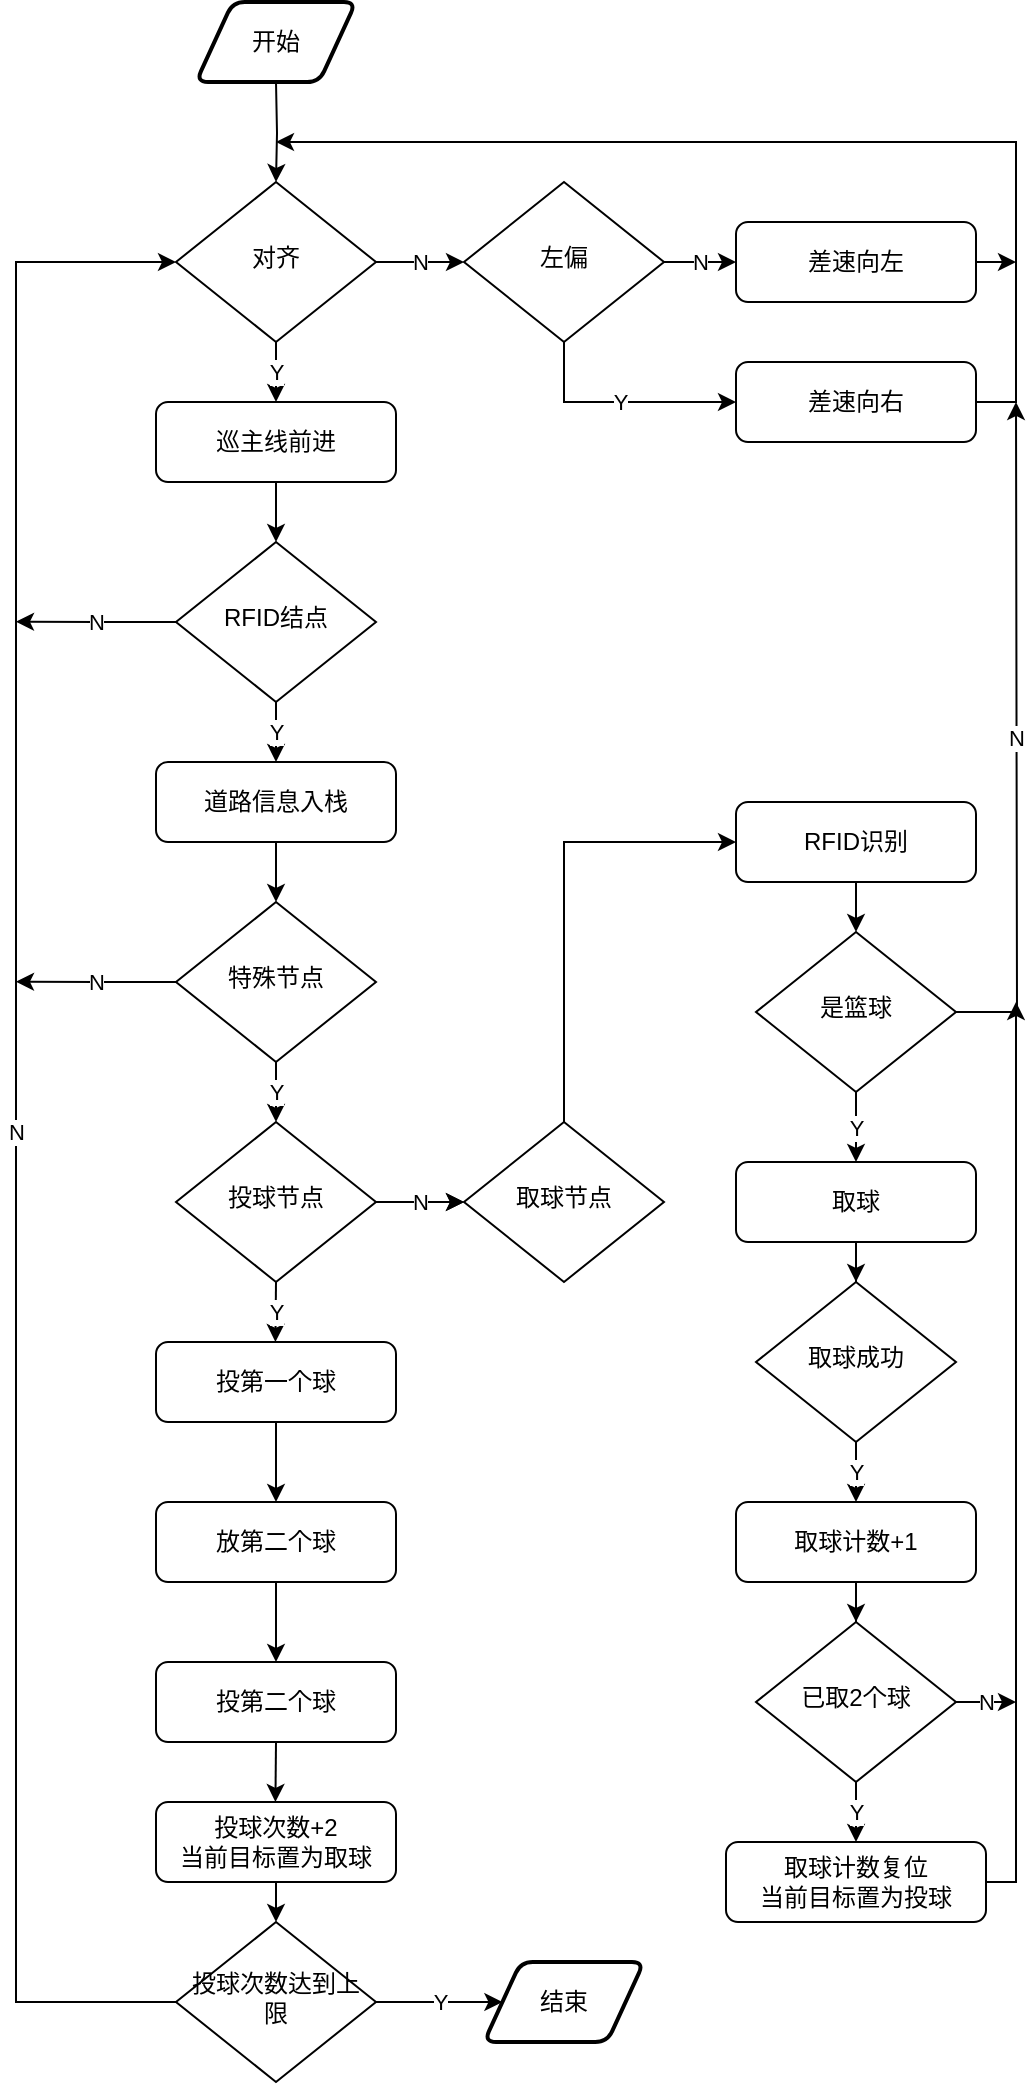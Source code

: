 <mxfile version="14.7.3" type="github">
  <diagram id="C5RBs43oDa-KdzZeNtuy" name="Page-1">
    <mxGraphModel dx="2438" dy="1100" grid="1" gridSize="10" guides="1" tooltips="1" connect="1" arrows="1" fold="1" page="1" pageScale="1" pageWidth="827" pageHeight="1169" math="0" shadow="0">
      <root>
        <mxCell id="WIyWlLk6GJQsqaUBKTNV-0" />
        <mxCell id="WIyWlLk6GJQsqaUBKTNV-1" parent="WIyWlLk6GJQsqaUBKTNV-0" />
        <mxCell id="DBsnDaotm98JNf1UNSsk-13" style="edgeStyle=orthogonalEdgeStyle;rounded=0;orthogonalLoop=1;jettySize=auto;html=1;exitX=0.5;exitY=1;exitDx=0;exitDy=0;entryX=0.5;entryY=0;entryDx=0;entryDy=0;" parent="WIyWlLk6GJQsqaUBKTNV-1" target="WIyWlLk6GJQsqaUBKTNV-6" edge="1">
          <mxGeometry relative="1" as="geometry">
            <mxPoint x="220" y="120.0" as="sourcePoint" />
          </mxGeometry>
        </mxCell>
        <mxCell id="DBsnDaotm98JNf1UNSsk-9" value="N" style="edgeStyle=orthogonalEdgeStyle;rounded=0;orthogonalLoop=1;jettySize=auto;html=1;exitX=1;exitY=0.5;exitDx=0;exitDy=0;" parent="WIyWlLk6GJQsqaUBKTNV-1" source="WIyWlLk6GJQsqaUBKTNV-6" target="DBsnDaotm98JNf1UNSsk-0" edge="1">
          <mxGeometry relative="1" as="geometry" />
        </mxCell>
        <mxCell id="DBsnDaotm98JNf1UNSsk-16" value="Y" style="edgeStyle=orthogonalEdgeStyle;rounded=0;orthogonalLoop=1;jettySize=auto;html=1;exitX=0.5;exitY=1;exitDx=0;exitDy=0;entryX=0.5;entryY=0;entryDx=0;entryDy=0;" parent="WIyWlLk6GJQsqaUBKTNV-1" source="WIyWlLk6GJQsqaUBKTNV-6" target="DBsnDaotm98JNf1UNSsk-15" edge="1">
          <mxGeometry relative="1" as="geometry" />
        </mxCell>
        <mxCell id="WIyWlLk6GJQsqaUBKTNV-6" value="对齐" style="rhombus;whiteSpace=wrap;html=1;shadow=0;fontFamily=Helvetica;fontSize=12;align=center;strokeWidth=1;spacing=6;spacingTop=-4;" parent="WIyWlLk6GJQsqaUBKTNV-1" vertex="1">
          <mxGeometry x="170" y="170" width="100" height="80" as="geometry" />
        </mxCell>
        <mxCell id="DBsnDaotm98JNf1UNSsk-18" value="Y" style="edgeStyle=orthogonalEdgeStyle;rounded=0;orthogonalLoop=1;jettySize=auto;html=1;exitX=0.5;exitY=1;exitDx=0;exitDy=0;entryX=0.5;entryY=0;entryDx=0;entryDy=0;" parent="WIyWlLk6GJQsqaUBKTNV-1" source="WIyWlLk6GJQsqaUBKTNV-10" target="WIyWlLk6GJQsqaUBKTNV-11" edge="1">
          <mxGeometry relative="1" as="geometry" />
        </mxCell>
        <mxCell id="DBsnDaotm98JNf1UNSsk-44" value="N" style="edgeStyle=orthogonalEdgeStyle;rounded=0;orthogonalLoop=1;jettySize=auto;html=1;exitX=0;exitY=0.5;exitDx=0;exitDy=0;" parent="WIyWlLk6GJQsqaUBKTNV-1" source="WIyWlLk6GJQsqaUBKTNV-10" edge="1">
          <mxGeometry relative="1" as="geometry">
            <mxPoint x="90" y="389.857" as="targetPoint" />
          </mxGeometry>
        </mxCell>
        <mxCell id="WIyWlLk6GJQsqaUBKTNV-10" value="RFID结点" style="rhombus;whiteSpace=wrap;html=1;shadow=0;fontFamily=Helvetica;fontSize=12;align=center;strokeWidth=1;spacing=6;spacingTop=-4;" parent="WIyWlLk6GJQsqaUBKTNV-1" vertex="1">
          <mxGeometry x="170" y="350" width="100" height="80" as="geometry" />
        </mxCell>
        <mxCell id="DBsnDaotm98JNf1UNSsk-20" style="edgeStyle=orthogonalEdgeStyle;rounded=0;orthogonalLoop=1;jettySize=auto;html=1;exitX=0.5;exitY=1;exitDx=0;exitDy=0;entryX=0.5;entryY=0;entryDx=0;entryDy=0;" parent="WIyWlLk6GJQsqaUBKTNV-1" source="WIyWlLk6GJQsqaUBKTNV-11" target="DBsnDaotm98JNf1UNSsk-19" edge="1">
          <mxGeometry relative="1" as="geometry" />
        </mxCell>
        <mxCell id="WIyWlLk6GJQsqaUBKTNV-11" value="道路信息入栈" style="rounded=1;whiteSpace=wrap;html=1;fontSize=12;glass=0;strokeWidth=1;shadow=0;" parent="WIyWlLk6GJQsqaUBKTNV-1" vertex="1">
          <mxGeometry x="160" y="460" width="120" height="40" as="geometry" />
        </mxCell>
        <mxCell id="DBsnDaotm98JNf1UNSsk-3" value="N" style="edgeStyle=orthogonalEdgeStyle;rounded=0;orthogonalLoop=1;jettySize=auto;html=1;exitX=1;exitY=0.5;exitDx=0;exitDy=0;" parent="WIyWlLk6GJQsqaUBKTNV-1" source="DBsnDaotm98JNf1UNSsk-0" target="DBsnDaotm98JNf1UNSsk-1" edge="1">
          <mxGeometry relative="1" as="geometry" />
        </mxCell>
        <mxCell id="DBsnDaotm98JNf1UNSsk-11" value="Y" style="edgeStyle=orthogonalEdgeStyle;rounded=0;orthogonalLoop=1;jettySize=auto;html=1;exitX=0.5;exitY=1;exitDx=0;exitDy=0;entryX=0;entryY=0.5;entryDx=0;entryDy=0;" parent="WIyWlLk6GJQsqaUBKTNV-1" source="DBsnDaotm98JNf1UNSsk-0" target="DBsnDaotm98JNf1UNSsk-2" edge="1">
          <mxGeometry relative="1" as="geometry" />
        </mxCell>
        <mxCell id="DBsnDaotm98JNf1UNSsk-0" value="左偏" style="rhombus;whiteSpace=wrap;html=1;shadow=0;fontFamily=Helvetica;fontSize=12;align=center;strokeWidth=1;spacing=6;spacingTop=-4;" parent="WIyWlLk6GJQsqaUBKTNV-1" vertex="1">
          <mxGeometry x="314" y="170" width="100" height="80" as="geometry" />
        </mxCell>
        <mxCell id="DBsnDaotm98JNf1UNSsk-12" style="edgeStyle=orthogonalEdgeStyle;rounded=0;orthogonalLoop=1;jettySize=auto;html=1;exitX=1;exitY=0.5;exitDx=0;exitDy=0;" parent="WIyWlLk6GJQsqaUBKTNV-1" source="DBsnDaotm98JNf1UNSsk-1" edge="1">
          <mxGeometry relative="1" as="geometry">
            <mxPoint x="590" y="210" as="targetPoint" />
          </mxGeometry>
        </mxCell>
        <mxCell id="DBsnDaotm98JNf1UNSsk-1" value="差速向左" style="rounded=1;whiteSpace=wrap;html=1;fontSize=12;glass=0;strokeWidth=1;shadow=0;" parent="WIyWlLk6GJQsqaUBKTNV-1" vertex="1">
          <mxGeometry x="450" y="190" width="120" height="40" as="geometry" />
        </mxCell>
        <mxCell id="DBsnDaotm98JNf1UNSsk-14" style="edgeStyle=orthogonalEdgeStyle;rounded=0;orthogonalLoop=1;jettySize=auto;html=1;exitX=1;exitY=0.5;exitDx=0;exitDy=0;" parent="WIyWlLk6GJQsqaUBKTNV-1" source="DBsnDaotm98JNf1UNSsk-2" edge="1">
          <mxGeometry relative="1" as="geometry">
            <mxPoint x="220" y="150" as="targetPoint" />
            <Array as="points">
              <mxPoint x="590" y="280" />
              <mxPoint x="590" y="150" />
            </Array>
          </mxGeometry>
        </mxCell>
        <mxCell id="DBsnDaotm98JNf1UNSsk-2" value="差速向右" style="rounded=1;whiteSpace=wrap;html=1;fontSize=12;glass=0;strokeWidth=1;shadow=0;" parent="WIyWlLk6GJQsqaUBKTNV-1" vertex="1">
          <mxGeometry x="450" y="260" width="120" height="40" as="geometry" />
        </mxCell>
        <mxCell id="DBsnDaotm98JNf1UNSsk-17" style="edgeStyle=orthogonalEdgeStyle;rounded=0;orthogonalLoop=1;jettySize=auto;html=1;exitX=0.5;exitY=1;exitDx=0;exitDy=0;entryX=0.5;entryY=0;entryDx=0;entryDy=0;" parent="WIyWlLk6GJQsqaUBKTNV-1" source="DBsnDaotm98JNf1UNSsk-15" target="WIyWlLk6GJQsqaUBKTNV-10" edge="1">
          <mxGeometry relative="1" as="geometry" />
        </mxCell>
        <mxCell id="DBsnDaotm98JNf1UNSsk-15" value="巡主线前进" style="rounded=1;whiteSpace=wrap;html=1;fontSize=12;glass=0;strokeWidth=1;shadow=0;" parent="WIyWlLk6GJQsqaUBKTNV-1" vertex="1">
          <mxGeometry x="160" y="280" width="120" height="40" as="geometry" />
        </mxCell>
        <mxCell id="DBsnDaotm98JNf1UNSsk-24" value="Y" style="edgeStyle=orthogonalEdgeStyle;rounded=0;orthogonalLoop=1;jettySize=auto;html=1;exitX=0.5;exitY=1;exitDx=0;exitDy=0;entryX=0.5;entryY=0;entryDx=0;entryDy=0;" parent="WIyWlLk6GJQsqaUBKTNV-1" source="DBsnDaotm98JNf1UNSsk-19" target="DBsnDaotm98JNf1UNSsk-21" edge="1">
          <mxGeometry relative="1" as="geometry" />
        </mxCell>
        <mxCell id="DBsnDaotm98JNf1UNSsk-45" value="N" style="edgeStyle=orthogonalEdgeStyle;rounded=0;orthogonalLoop=1;jettySize=auto;html=1;exitX=0;exitY=0.5;exitDx=0;exitDy=0;" parent="WIyWlLk6GJQsqaUBKTNV-1" source="DBsnDaotm98JNf1UNSsk-19" edge="1">
          <mxGeometry relative="1" as="geometry">
            <mxPoint x="90" y="569.857" as="targetPoint" />
          </mxGeometry>
        </mxCell>
        <mxCell id="DBsnDaotm98JNf1UNSsk-19" value="特殊节点" style="rhombus;whiteSpace=wrap;html=1;shadow=0;fontFamily=Helvetica;fontSize=12;align=center;strokeWidth=1;spacing=6;spacingTop=-4;" parent="WIyWlLk6GJQsqaUBKTNV-1" vertex="1">
          <mxGeometry x="170" y="530" width="100" height="80" as="geometry" />
        </mxCell>
        <mxCell id="DBsnDaotm98JNf1UNSsk-25" style="edgeStyle=orthogonalEdgeStyle;rounded=0;orthogonalLoop=1;jettySize=auto;html=1;exitX=1;exitY=0.5;exitDx=0;exitDy=0;entryX=0;entryY=0.5;entryDx=0;entryDy=0;" parent="WIyWlLk6GJQsqaUBKTNV-1" source="DBsnDaotm98JNf1UNSsk-21" target="DBsnDaotm98JNf1UNSsk-22" edge="1">
          <mxGeometry relative="1" as="geometry" />
        </mxCell>
        <mxCell id="DBsnDaotm98JNf1UNSsk-26" value="Y" style="edgeStyle=orthogonalEdgeStyle;rounded=0;orthogonalLoop=1;jettySize=auto;html=1;exitX=0.5;exitY=1;exitDx=0;exitDy=0;" parent="WIyWlLk6GJQsqaUBKTNV-1" source="DBsnDaotm98JNf1UNSsk-21" edge="1">
          <mxGeometry relative="1" as="geometry">
            <mxPoint x="219.714" y="750" as="targetPoint" />
          </mxGeometry>
        </mxCell>
        <mxCell id="DBsnDaotm98JNf1UNSsk-46" value="N" style="edgeStyle=orthogonalEdgeStyle;rounded=0;orthogonalLoop=1;jettySize=auto;html=1;" parent="WIyWlLk6GJQsqaUBKTNV-1" source="DBsnDaotm98JNf1UNSsk-21" target="DBsnDaotm98JNf1UNSsk-22" edge="1">
          <mxGeometry relative="1" as="geometry" />
        </mxCell>
        <mxCell id="DBsnDaotm98JNf1UNSsk-21" value="投球节点" style="rhombus;whiteSpace=wrap;html=1;shadow=0;fontFamily=Helvetica;fontSize=12;align=center;strokeWidth=1;spacing=6;spacingTop=-4;" parent="WIyWlLk6GJQsqaUBKTNV-1" vertex="1">
          <mxGeometry x="170" y="640" width="100" height="80" as="geometry" />
        </mxCell>
        <mxCell id="DBsnDaotm98JNf1UNSsk-60" style="edgeStyle=orthogonalEdgeStyle;rounded=0;orthogonalLoop=1;jettySize=auto;html=1;exitX=0.5;exitY=0;exitDx=0;exitDy=0;entryX=0;entryY=0.5;entryDx=0;entryDy=0;" parent="WIyWlLk6GJQsqaUBKTNV-1" source="DBsnDaotm98JNf1UNSsk-22" target="DBsnDaotm98JNf1UNSsk-49" edge="1">
          <mxGeometry relative="1" as="geometry" />
        </mxCell>
        <mxCell id="DBsnDaotm98JNf1UNSsk-22" value="取球节点" style="rhombus;whiteSpace=wrap;html=1;shadow=0;fontFamily=Helvetica;fontSize=12;align=center;strokeWidth=1;spacing=6;spacingTop=-4;" parent="WIyWlLk6GJQsqaUBKTNV-1" vertex="1">
          <mxGeometry x="314" y="640" width="100" height="80" as="geometry" />
        </mxCell>
        <mxCell id="DBsnDaotm98JNf1UNSsk-30" style="edgeStyle=orthogonalEdgeStyle;rounded=0;orthogonalLoop=1;jettySize=auto;html=1;exitX=0.5;exitY=1;exitDx=0;exitDy=0;entryX=0.5;entryY=0;entryDx=0;entryDy=0;" parent="WIyWlLk6GJQsqaUBKTNV-1" source="DBsnDaotm98JNf1UNSsk-27" target="DBsnDaotm98JNf1UNSsk-29" edge="1">
          <mxGeometry relative="1" as="geometry" />
        </mxCell>
        <mxCell id="DBsnDaotm98JNf1UNSsk-27" value="投第一个球" style="rounded=1;whiteSpace=wrap;html=1;fontSize=12;glass=0;strokeWidth=1;shadow=0;" parent="WIyWlLk6GJQsqaUBKTNV-1" vertex="1">
          <mxGeometry x="160" y="750" width="120" height="40" as="geometry" />
        </mxCell>
        <mxCell id="DBsnDaotm98JNf1UNSsk-32" style="edgeStyle=orthogonalEdgeStyle;rounded=0;orthogonalLoop=1;jettySize=auto;html=1;exitX=0.5;exitY=1;exitDx=0;exitDy=0;entryX=0.5;entryY=0;entryDx=0;entryDy=0;" parent="WIyWlLk6GJQsqaUBKTNV-1" source="DBsnDaotm98JNf1UNSsk-29" target="DBsnDaotm98JNf1UNSsk-31" edge="1">
          <mxGeometry relative="1" as="geometry" />
        </mxCell>
        <mxCell id="DBsnDaotm98JNf1UNSsk-29" value="放第二个球" style="rounded=1;whiteSpace=wrap;html=1;fontSize=12;glass=0;strokeWidth=1;shadow=0;" parent="WIyWlLk6GJQsqaUBKTNV-1" vertex="1">
          <mxGeometry x="160" y="830" width="120" height="40" as="geometry" />
        </mxCell>
        <mxCell id="DBsnDaotm98JNf1UNSsk-33" style="edgeStyle=orthogonalEdgeStyle;rounded=0;orthogonalLoop=1;jettySize=auto;html=1;exitX=0.5;exitY=1;exitDx=0;exitDy=0;" parent="WIyWlLk6GJQsqaUBKTNV-1" source="DBsnDaotm98JNf1UNSsk-31" edge="1">
          <mxGeometry relative="1" as="geometry">
            <mxPoint x="219.714" y="980" as="targetPoint" />
          </mxGeometry>
        </mxCell>
        <mxCell id="DBsnDaotm98JNf1UNSsk-31" value="投第二个球" style="rounded=1;whiteSpace=wrap;html=1;fontSize=12;glass=0;strokeWidth=1;shadow=0;" parent="WIyWlLk6GJQsqaUBKTNV-1" vertex="1">
          <mxGeometry x="160" y="910" width="120" height="40" as="geometry" />
        </mxCell>
        <mxCell id="DBsnDaotm98JNf1UNSsk-36" style="edgeStyle=orthogonalEdgeStyle;rounded=0;orthogonalLoop=1;jettySize=auto;html=1;exitX=0.5;exitY=1;exitDx=0;exitDy=0;entryX=0.5;entryY=0;entryDx=0;entryDy=0;" parent="WIyWlLk6GJQsqaUBKTNV-1" source="DBsnDaotm98JNf1UNSsk-34" target="DBsnDaotm98JNf1UNSsk-35" edge="1">
          <mxGeometry relative="1" as="geometry" />
        </mxCell>
        <mxCell id="DBsnDaotm98JNf1UNSsk-34" value="投球次数+2&lt;br&gt;当前目标置为取球" style="rounded=1;whiteSpace=wrap;html=1;fontSize=12;glass=0;strokeWidth=1;shadow=0;" parent="WIyWlLk6GJQsqaUBKTNV-1" vertex="1">
          <mxGeometry x="160" y="980" width="120" height="40" as="geometry" />
        </mxCell>
        <mxCell id="DBsnDaotm98JNf1UNSsk-41" value="Y" style="edgeStyle=orthogonalEdgeStyle;rounded=0;orthogonalLoop=1;jettySize=auto;html=1;exitX=1;exitY=0.5;exitDx=0;exitDy=0;entryX=0;entryY=0.5;entryDx=0;entryDy=0;" parent="WIyWlLk6GJQsqaUBKTNV-1" source="DBsnDaotm98JNf1UNSsk-35" target="DBsnDaotm98JNf1UNSsk-40" edge="1">
          <mxGeometry relative="1" as="geometry" />
        </mxCell>
        <mxCell id="DBsnDaotm98JNf1UNSsk-43" value="N" style="edgeStyle=orthogonalEdgeStyle;rounded=0;orthogonalLoop=1;jettySize=auto;html=1;exitX=0;exitY=0.5;exitDx=0;exitDy=0;entryX=0;entryY=0.5;entryDx=0;entryDy=0;" parent="WIyWlLk6GJQsqaUBKTNV-1" source="DBsnDaotm98JNf1UNSsk-35" target="WIyWlLk6GJQsqaUBKTNV-6" edge="1">
          <mxGeometry relative="1" as="geometry">
            <Array as="points">
              <mxPoint x="90" y="1080" />
              <mxPoint x="90" y="210" />
            </Array>
          </mxGeometry>
        </mxCell>
        <mxCell id="DBsnDaotm98JNf1UNSsk-35" value="投球次数达到上限" style="rhombus;whiteSpace=wrap;html=1;shadow=0;fontFamily=Helvetica;fontSize=12;align=center;strokeWidth=1;spacing=6;spacingTop=-4;" parent="WIyWlLk6GJQsqaUBKTNV-1" vertex="1">
          <mxGeometry x="170" y="1040" width="100" height="80" as="geometry" />
        </mxCell>
        <mxCell id="DBsnDaotm98JNf1UNSsk-39" value="开始" style="shape=parallelogram;html=1;strokeWidth=2;perimeter=parallelogramPerimeter;whiteSpace=wrap;rounded=1;arcSize=12;size=0.23;" parent="WIyWlLk6GJQsqaUBKTNV-1" vertex="1">
          <mxGeometry x="180" y="80" width="80" height="40" as="geometry" />
        </mxCell>
        <mxCell id="DBsnDaotm98JNf1UNSsk-40" value="结束" style="shape=parallelogram;html=1;strokeWidth=2;perimeter=parallelogramPerimeter;whiteSpace=wrap;rounded=1;arcSize=12;size=0.23;" parent="WIyWlLk6GJQsqaUBKTNV-1" vertex="1">
          <mxGeometry x="324" y="1060" width="80" height="40" as="geometry" />
        </mxCell>
        <mxCell id="DBsnDaotm98JNf1UNSsk-52" value="Y" style="edgeStyle=orthogonalEdgeStyle;rounded=0;orthogonalLoop=1;jettySize=auto;html=1;exitX=0.5;exitY=1;exitDx=0;exitDy=0;entryX=0.5;entryY=0;entryDx=0;entryDy=0;" parent="WIyWlLk6GJQsqaUBKTNV-1" source="DBsnDaotm98JNf1UNSsk-48" target="DBsnDaotm98JNf1UNSsk-53" edge="1">
          <mxGeometry relative="1" as="geometry">
            <mxPoint x="499.714" y="850" as="targetPoint" />
          </mxGeometry>
        </mxCell>
        <mxCell id="7ulArwHmBfjrTFWij3gx-11" value="N" style="edgeStyle=orthogonalEdgeStyle;rounded=0;orthogonalLoop=1;jettySize=auto;html=1;exitX=1;exitY=0.5;exitDx=0;exitDy=0;" edge="1" parent="WIyWlLk6GJQsqaUBKTNV-1" source="DBsnDaotm98JNf1UNSsk-48">
          <mxGeometry relative="1" as="geometry">
            <mxPoint x="590" y="280" as="targetPoint" />
          </mxGeometry>
        </mxCell>
        <mxCell id="DBsnDaotm98JNf1UNSsk-48" value="是篮球" style="rhombus;whiteSpace=wrap;html=1;shadow=0;fontFamily=Helvetica;fontSize=12;align=center;strokeWidth=1;spacing=6;spacingTop=-4;" parent="WIyWlLk6GJQsqaUBKTNV-1" vertex="1">
          <mxGeometry x="460" y="545" width="100" height="80" as="geometry" />
        </mxCell>
        <mxCell id="DBsnDaotm98JNf1UNSsk-51" style="edgeStyle=orthogonalEdgeStyle;rounded=0;orthogonalLoop=1;jettySize=auto;html=1;exitX=0.5;exitY=1;exitDx=0;exitDy=0;entryX=0.5;entryY=0;entryDx=0;entryDy=0;" parent="WIyWlLk6GJQsqaUBKTNV-1" source="DBsnDaotm98JNf1UNSsk-49" target="DBsnDaotm98JNf1UNSsk-48" edge="1">
          <mxGeometry relative="1" as="geometry" />
        </mxCell>
        <mxCell id="DBsnDaotm98JNf1UNSsk-49" value="RFID识别" style="rounded=1;whiteSpace=wrap;html=1;fontSize=12;glass=0;strokeWidth=1;shadow=0;" parent="WIyWlLk6GJQsqaUBKTNV-1" vertex="1">
          <mxGeometry x="450" y="480" width="120" height="40" as="geometry" />
        </mxCell>
        <mxCell id="7ulArwHmBfjrTFWij3gx-0" style="edgeStyle=orthogonalEdgeStyle;rounded=0;orthogonalLoop=1;jettySize=auto;html=1;exitX=0.5;exitY=1;exitDx=0;exitDy=0;" edge="1" parent="WIyWlLk6GJQsqaUBKTNV-1" source="DBsnDaotm98JNf1UNSsk-53" target="DBsnDaotm98JNf1UNSsk-54">
          <mxGeometry relative="1" as="geometry" />
        </mxCell>
        <mxCell id="DBsnDaotm98JNf1UNSsk-53" value="取球" style="rounded=1;whiteSpace=wrap;html=1;fontSize=12;glass=0;strokeWidth=1;shadow=0;" parent="WIyWlLk6GJQsqaUBKTNV-1" vertex="1">
          <mxGeometry x="450" y="660" width="120" height="40" as="geometry" />
        </mxCell>
        <mxCell id="7ulArwHmBfjrTFWij3gx-1" value="Y" style="edgeStyle=orthogonalEdgeStyle;rounded=0;orthogonalLoop=1;jettySize=auto;html=1;exitX=0.5;exitY=1;exitDx=0;exitDy=0;" edge="1" parent="WIyWlLk6GJQsqaUBKTNV-1" source="DBsnDaotm98JNf1UNSsk-54">
          <mxGeometry relative="1" as="geometry">
            <mxPoint x="510" y="830" as="targetPoint" />
          </mxGeometry>
        </mxCell>
        <mxCell id="DBsnDaotm98JNf1UNSsk-54" value="取球成功" style="rhombus;whiteSpace=wrap;html=1;shadow=0;fontFamily=Helvetica;fontSize=12;align=center;strokeWidth=1;spacing=6;spacingTop=-4;" parent="WIyWlLk6GJQsqaUBKTNV-1" vertex="1">
          <mxGeometry x="460" y="720" width="100" height="80" as="geometry" />
        </mxCell>
        <mxCell id="7ulArwHmBfjrTFWij3gx-4" style="edgeStyle=orthogonalEdgeStyle;rounded=0;orthogonalLoop=1;jettySize=auto;html=1;exitX=0.5;exitY=1;exitDx=0;exitDy=0;" edge="1" parent="WIyWlLk6GJQsqaUBKTNV-1" source="7ulArwHmBfjrTFWij3gx-2" target="7ulArwHmBfjrTFWij3gx-3">
          <mxGeometry relative="1" as="geometry" />
        </mxCell>
        <mxCell id="7ulArwHmBfjrTFWij3gx-2" value="取球计数+1" style="rounded=1;whiteSpace=wrap;html=1;fontSize=12;glass=0;strokeWidth=1;shadow=0;" vertex="1" parent="WIyWlLk6GJQsqaUBKTNV-1">
          <mxGeometry x="450" y="830" width="120" height="40" as="geometry" />
        </mxCell>
        <mxCell id="7ulArwHmBfjrTFWij3gx-10" value="Y" style="edgeStyle=orthogonalEdgeStyle;rounded=0;orthogonalLoop=1;jettySize=auto;html=1;exitX=0.5;exitY=1;exitDx=0;exitDy=0;" edge="1" parent="WIyWlLk6GJQsqaUBKTNV-1" source="7ulArwHmBfjrTFWij3gx-3" target="7ulArwHmBfjrTFWij3gx-6">
          <mxGeometry relative="1" as="geometry" />
        </mxCell>
        <mxCell id="7ulArwHmBfjrTFWij3gx-14" value="N" style="edgeStyle=orthogonalEdgeStyle;rounded=0;orthogonalLoop=1;jettySize=auto;html=1;exitX=1;exitY=0.5;exitDx=0;exitDy=0;" edge="1" parent="WIyWlLk6GJQsqaUBKTNV-1" source="7ulArwHmBfjrTFWij3gx-3">
          <mxGeometry relative="1" as="geometry">
            <mxPoint x="590" y="930" as="targetPoint" />
          </mxGeometry>
        </mxCell>
        <mxCell id="7ulArwHmBfjrTFWij3gx-3" value="已取2个球" style="rhombus;whiteSpace=wrap;html=1;shadow=0;fontFamily=Helvetica;fontSize=12;align=center;strokeWidth=1;spacing=6;spacingTop=-4;" vertex="1" parent="WIyWlLk6GJQsqaUBKTNV-1">
          <mxGeometry x="460" y="890" width="100" height="80" as="geometry" />
        </mxCell>
        <mxCell id="7ulArwHmBfjrTFWij3gx-13" style="edgeStyle=orthogonalEdgeStyle;rounded=0;orthogonalLoop=1;jettySize=auto;html=1;exitX=1;exitY=0.5;exitDx=0;exitDy=0;" edge="1" parent="WIyWlLk6GJQsqaUBKTNV-1" source="7ulArwHmBfjrTFWij3gx-6">
          <mxGeometry relative="1" as="geometry">
            <mxPoint x="590" y="580" as="targetPoint" />
            <Array as="points">
              <mxPoint x="590" y="1020" />
            </Array>
          </mxGeometry>
        </mxCell>
        <mxCell id="7ulArwHmBfjrTFWij3gx-6" value="取球计数复位&lt;br&gt;当前目标置为投球" style="rounded=1;whiteSpace=wrap;html=1;fontSize=12;glass=0;strokeWidth=1;shadow=0;" vertex="1" parent="WIyWlLk6GJQsqaUBKTNV-1">
          <mxGeometry x="445" y="1000" width="130" height="40" as="geometry" />
        </mxCell>
      </root>
    </mxGraphModel>
  </diagram>
</mxfile>
